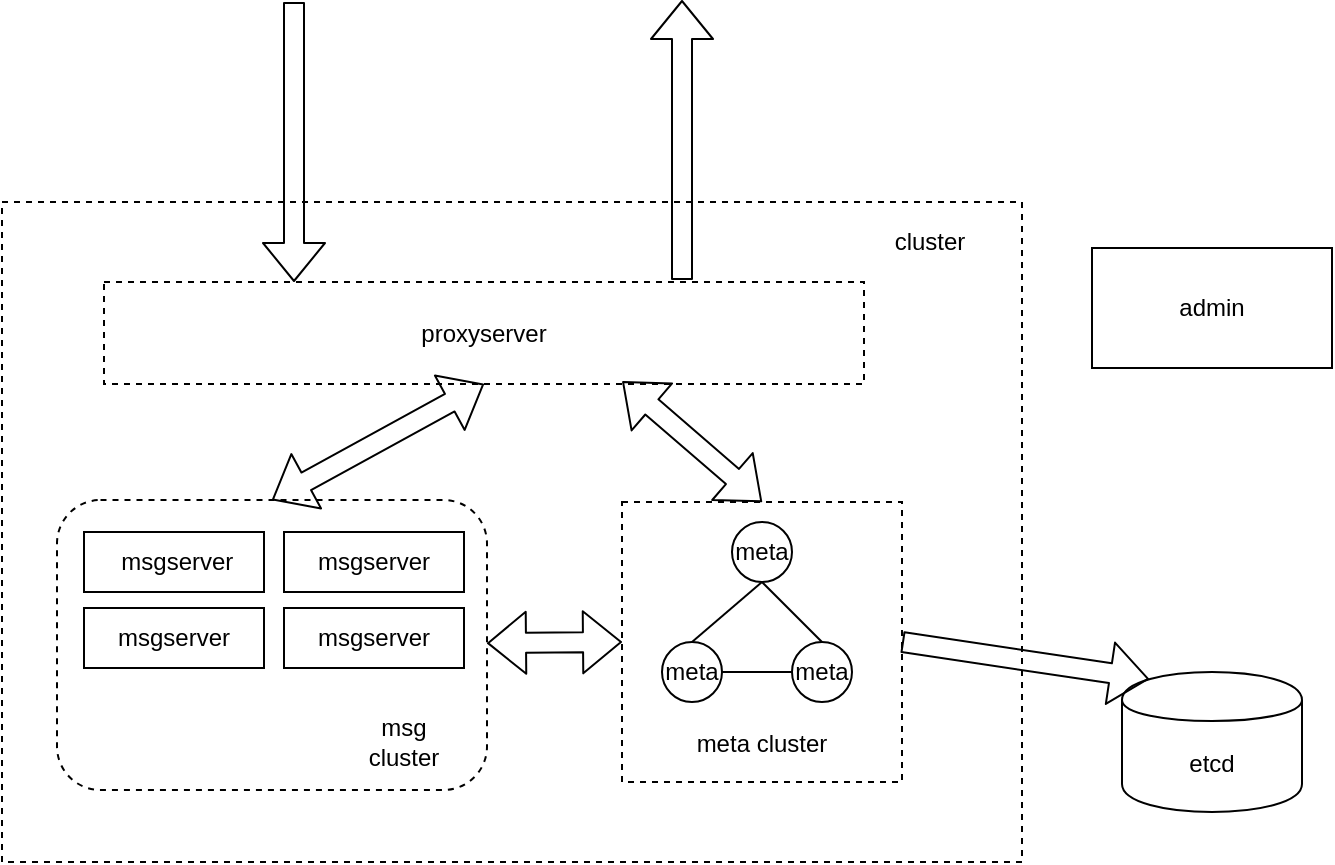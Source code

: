 <mxfile version="10.4.8" type="github"><diagram id="LRYEKxa1zWpWPxrRm8WA" name="Page-1"><mxGraphModel dx="918" dy="593" grid="1" gridSize="10" guides="1" tooltips="1" connect="1" arrows="1" fold="1" page="1" pageScale="1" pageWidth="1169" pageHeight="827" math="0" shadow="0"><root><mxCell id="0"/><mxCell id="1" parent="0"/><mxCell id="MTzcB8RFHBLms7U93l18-10" value="" style="rounded=0;whiteSpace=wrap;html=1;dashed=1;" vertex="1" parent="1"><mxGeometry x="140" y="210" width="510" height="330" as="geometry"/></mxCell><mxCell id="MTzcB8RFHBLms7U93l18-32" value="" style="rounded=1;whiteSpace=wrap;html=1;dashed=1;" vertex="1" parent="1"><mxGeometry x="167.5" y="359" width="215" height="145" as="geometry"/></mxCell><mxCell id="MTzcB8RFHBLms7U93l18-1" value="proxyserver" style="rounded=0;whiteSpace=wrap;html=1;dashed=1;" vertex="1" parent="1"><mxGeometry x="191" y="250" width="380" height="51" as="geometry"/></mxCell><mxCell id="MTzcB8RFHBLms7U93l18-2" value="&lt;br&gt;&lt;br&gt;&lt;br&gt;&lt;br&gt;&lt;br&gt;&lt;br&gt;&lt;br&gt;meta cluster&lt;br&gt;" style="whiteSpace=wrap;html=1;aspect=fixed;dashed=1;" vertex="1" parent="1"><mxGeometry x="450" y="360" width="140" height="140" as="geometry"/></mxCell><mxCell id="MTzcB8RFHBLms7U93l18-3" value="meta" style="ellipse;whiteSpace=wrap;html=1;aspect=fixed;" vertex="1" parent="1"><mxGeometry x="505" y="370" width="30" height="30" as="geometry"/></mxCell><mxCell id="MTzcB8RFHBLms7U93l18-4" value="meta" style="ellipse;whiteSpace=wrap;html=1;aspect=fixed;" vertex="1" parent="1"><mxGeometry x="535" y="430" width="30" height="30" as="geometry"/></mxCell><mxCell id="MTzcB8RFHBLms7U93l18-5" value="meta" style="ellipse;whiteSpace=wrap;html=1;aspect=fixed;" vertex="1" parent="1"><mxGeometry x="470" y="430" width="30" height="30" as="geometry"/></mxCell><mxCell id="MTzcB8RFHBLms7U93l18-6" value="" style="endArrow=none;html=1;exitX=0.5;exitY=0;exitDx=0;exitDy=0;entryX=0.5;entryY=1;entryDx=0;entryDy=0;" edge="1" parent="1" source="MTzcB8RFHBLms7U93l18-5" target="MTzcB8RFHBLms7U93l18-3"><mxGeometry width="50" height="50" relative="1" as="geometry"><mxPoint x="210" y="570" as="sourcePoint"/><mxPoint x="260" y="520" as="targetPoint"/></mxGeometry></mxCell><mxCell id="MTzcB8RFHBLms7U93l18-7" value="" style="endArrow=none;html=1;exitX=1;exitY=0.5;exitDx=0;exitDy=0;entryX=0;entryY=0.5;entryDx=0;entryDy=0;" edge="1" parent="1" source="MTzcB8RFHBLms7U93l18-5" target="MTzcB8RFHBLms7U93l18-4"><mxGeometry width="50" height="50" relative="1" as="geometry"><mxPoint x="495" y="440" as="sourcePoint"/><mxPoint x="530" y="410" as="targetPoint"/></mxGeometry></mxCell><mxCell id="MTzcB8RFHBLms7U93l18-8" value="" style="endArrow=none;html=1;exitX=0.5;exitY=0;exitDx=0;exitDy=0;entryX=0.5;entryY=1;entryDx=0;entryDy=0;" edge="1" parent="1" source="MTzcB8RFHBLms7U93l18-4" target="MTzcB8RFHBLms7U93l18-3"><mxGeometry width="50" height="50" relative="1" as="geometry"><mxPoint x="495" y="440" as="sourcePoint"/><mxPoint x="530" y="410" as="targetPoint"/></mxGeometry></mxCell><mxCell id="MTzcB8RFHBLms7U93l18-11" value="cluster&lt;br&gt;" style="text;html=1;strokeColor=none;fillColor=none;align=center;verticalAlign=middle;whiteSpace=wrap;rounded=0;" vertex="1" parent="1"><mxGeometry x="584" y="220" width="40" height="20" as="geometry"/></mxCell><mxCell id="MTzcB8RFHBLms7U93l18-12" value="etcd&lt;br&gt;" style="shape=cylinder;whiteSpace=wrap;html=1;boundedLbl=1;backgroundOutline=1;" vertex="1" parent="1"><mxGeometry x="700" y="445" width="90" height="70" as="geometry"/></mxCell><mxCell id="MTzcB8RFHBLms7U93l18-13" value="" style="shape=flexArrow;endArrow=classic;html=1;exitX=1;exitY=0.5;exitDx=0;exitDy=0;entryX=0.15;entryY=0.05;entryDx=0;entryDy=0;entryPerimeter=0;" edge="1" parent="1" source="MTzcB8RFHBLms7U93l18-2" target="MTzcB8RFHBLms7U93l18-12"><mxGeometry width="50" height="50" relative="1" as="geometry"><mxPoint x="140" y="610" as="sourcePoint"/><mxPoint x="190" y="560" as="targetPoint"/></mxGeometry></mxCell><mxCell id="MTzcB8RFHBLms7U93l18-14" value="admin&lt;br&gt;" style="rounded=0;whiteSpace=wrap;html=1;" vertex="1" parent="1"><mxGeometry x="685" y="233" width="120" height="60" as="geometry"/></mxCell><mxCell id="MTzcB8RFHBLms7U93l18-26" value="&amp;nbsp;msgserver" style="rounded=0;whiteSpace=wrap;html=1;" vertex="1" parent="1"><mxGeometry x="181" y="375" width="90" height="30" as="geometry"/></mxCell><mxCell id="MTzcB8RFHBLms7U93l18-27" value="msgserver" style="rounded=0;whiteSpace=wrap;html=1;" vertex="1" parent="1"><mxGeometry x="281" y="375" width="90" height="30" as="geometry"/></mxCell><mxCell id="MTzcB8RFHBLms7U93l18-28" value="msgserver" style="rounded=0;whiteSpace=wrap;html=1;" vertex="1" parent="1"><mxGeometry x="181" y="413" width="90" height="30" as="geometry"/></mxCell><mxCell id="MTzcB8RFHBLms7U93l18-29" value="msgserver" style="rounded=0;whiteSpace=wrap;html=1;" vertex="1" parent="1"><mxGeometry x="281" y="413" width="90" height="30" as="geometry"/></mxCell><mxCell id="MTzcB8RFHBLms7U93l18-33" value="msg cluster&lt;br&gt;" style="text;html=1;strokeColor=none;fillColor=none;align=center;verticalAlign=middle;whiteSpace=wrap;rounded=0;dashed=1;" vertex="1" parent="1"><mxGeometry x="321" y="470" width="40" height="20" as="geometry"/></mxCell><mxCell id="MTzcB8RFHBLms7U93l18-34" value="" style="shape=flexArrow;endArrow=classic;startArrow=classic;html=1;exitX=0;exitY=0.5;exitDx=0;exitDy=0;" edge="1" parent="1" source="MTzcB8RFHBLms7U93l18-2" target="MTzcB8RFHBLms7U93l18-32"><mxGeometry width="50" height="50" relative="1" as="geometry"><mxPoint x="140" y="610" as="sourcePoint"/><mxPoint x="190" y="560" as="targetPoint"/></mxGeometry></mxCell><mxCell id="MTzcB8RFHBLms7U93l18-35" value="" style="shape=flexArrow;endArrow=classic;startArrow=classic;html=1;entryX=0.5;entryY=1;entryDx=0;entryDy=0;exitX=0.5;exitY=0;exitDx=0;exitDy=0;" edge="1" parent="1" source="MTzcB8RFHBLms7U93l18-32" target="MTzcB8RFHBLms7U93l18-1"><mxGeometry width="50" height="50" relative="1" as="geometry"><mxPoint x="140" y="610" as="sourcePoint"/><mxPoint x="190" y="560" as="targetPoint"/></mxGeometry></mxCell><mxCell id="MTzcB8RFHBLms7U93l18-36" value="" style="shape=flexArrow;endArrow=classic;startArrow=classic;html=1;exitX=0.5;exitY=0;exitDx=0;exitDy=0;entryX=0.682;entryY=0.975;entryDx=0;entryDy=0;entryPerimeter=0;" edge="1" parent="1" source="MTzcB8RFHBLms7U93l18-2" target="MTzcB8RFHBLms7U93l18-1"><mxGeometry width="50" height="50" relative="1" as="geometry"><mxPoint x="140" y="610" as="sourcePoint"/><mxPoint x="190" y="560" as="targetPoint"/></mxGeometry></mxCell><mxCell id="MTzcB8RFHBLms7U93l18-37" value="" style="shape=flexArrow;endArrow=classic;html=1;entryX=0.25;entryY=0;entryDx=0;entryDy=0;" edge="1" parent="1" target="MTzcB8RFHBLms7U93l18-1"><mxGeometry width="50" height="50" relative="1" as="geometry"><mxPoint x="286" y="110" as="sourcePoint"/><mxPoint x="326" y="60" as="targetPoint"/></mxGeometry></mxCell><mxCell id="MTzcB8RFHBLms7U93l18-39" value="" style="shape=flexArrow;endArrow=classic;html=1;exitX=0.75;exitY=0;exitDx=0;exitDy=0;" edge="1" parent="1"><mxGeometry width="50" height="50" relative="1" as="geometry"><mxPoint x="480" y="249" as="sourcePoint"/><mxPoint x="480" y="109" as="targetPoint"/></mxGeometry></mxCell></root></mxGraphModel></diagram></mxfile>